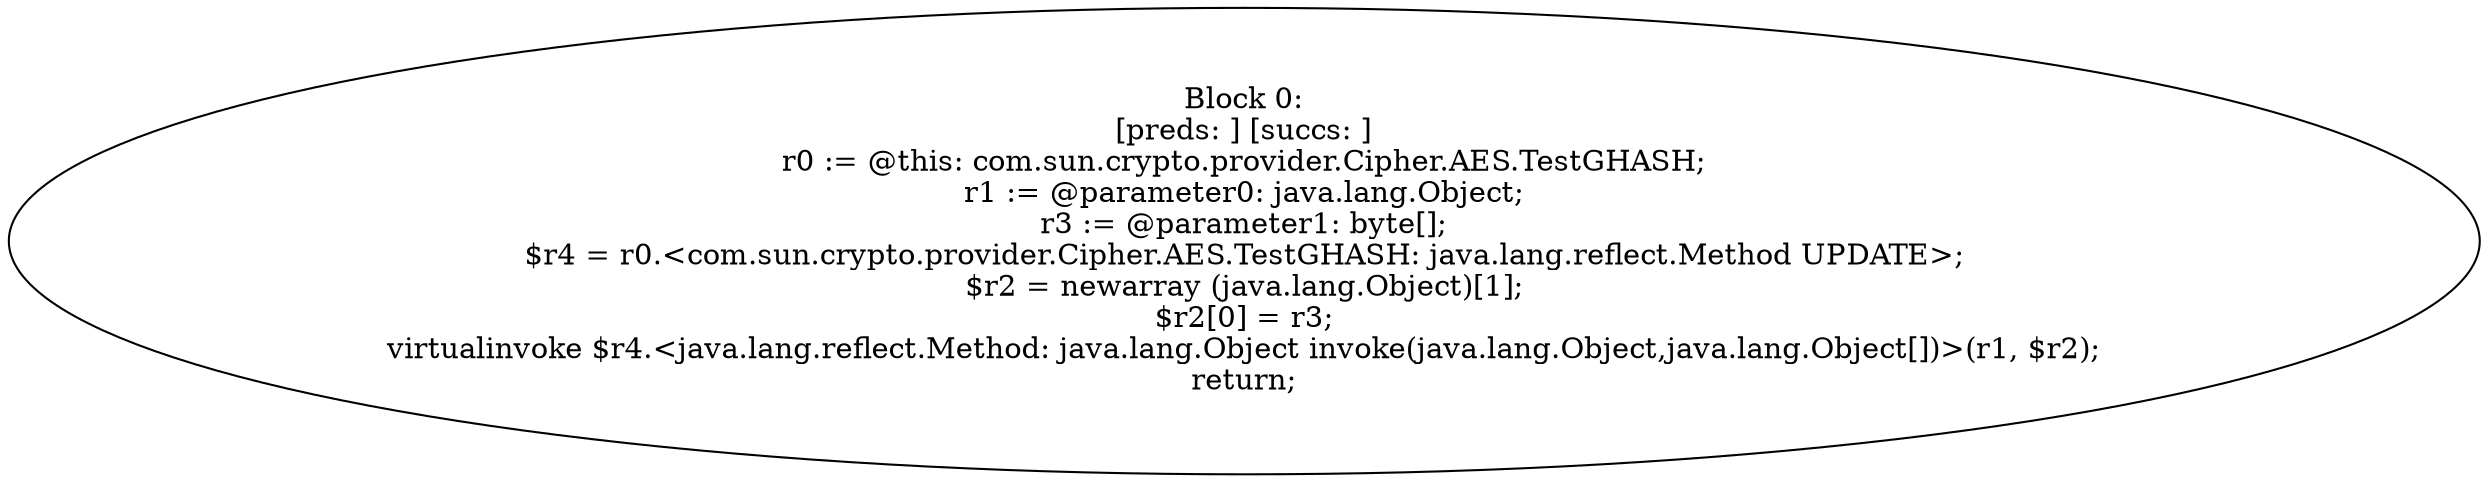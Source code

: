 digraph "unitGraph" {
    "Block 0:
[preds: ] [succs: ]
r0 := @this: com.sun.crypto.provider.Cipher.AES.TestGHASH;
r1 := @parameter0: java.lang.Object;
r3 := @parameter1: byte[];
$r4 = r0.<com.sun.crypto.provider.Cipher.AES.TestGHASH: java.lang.reflect.Method UPDATE>;
$r2 = newarray (java.lang.Object)[1];
$r2[0] = r3;
virtualinvoke $r4.<java.lang.reflect.Method: java.lang.Object invoke(java.lang.Object,java.lang.Object[])>(r1, $r2);
return;
"
}
